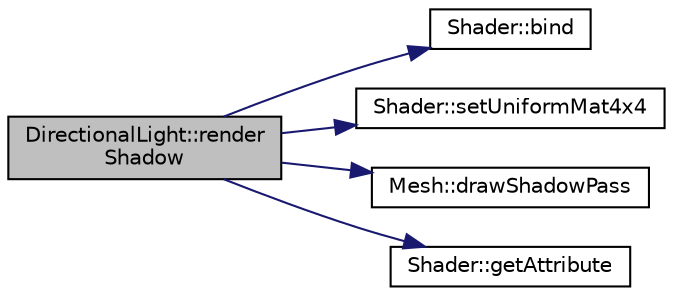 digraph "DirectionalLight::renderShadow"
{
  edge [fontname="Helvetica",fontsize="10",labelfontname="Helvetica",labelfontsize="10"];
  node [fontname="Helvetica",fontsize="10",shape=record];
  rankdir="LR";
  Node1 [label="DirectionalLight::render\lShadow",height=0.2,width=0.4,color="black", fillcolor="grey75", style="filled" fontcolor="black"];
  Node1 -> Node2 [color="midnightblue",fontsize="10",style="solid",fontname="Helvetica"];
  Node2 [label="Shader::bind",height=0.2,width=0.4,color="black", fillcolor="white", style="filled",URL="$class_shader.html#a6f6e280a343d6c7662909f7dfbc89ad9",tooltip="Binds this shader object for use in rendering. "];
  Node1 -> Node3 [color="midnightblue",fontsize="10",style="solid",fontname="Helvetica"];
  Node3 [label="Shader::setUniformMat4x4",height=0.2,width=0.4,color="black", fillcolor="white", style="filled",URL="$class_shader.html#a2737cc648540a20b1aae2bb9ee379b17",tooltip="Sends a single 4x4 matrix to the specified location. "];
  Node1 -> Node4 [color="midnightblue",fontsize="10",style="solid",fontname="Helvetica"];
  Node4 [label="Mesh::drawShadowPass",height=0.2,width=0.4,color="black", fillcolor="white", style="filled",URL="$class_mesh.html#ac8f218c96e9f31e9c8b9b69d284244a4",tooltip="Draws the mesh, specifying only vertexes. "];
  Node1 -> Node5 [color="midnightblue",fontsize="10",style="solid",fontname="Helvetica"];
  Node5 [label="Shader::getAttribute",height=0.2,width=0.4,color="black", fillcolor="white", style="filled",URL="$class_shader.html#a7dd239254890247f4fea33562321d5a4",tooltip="Returns the location of a specified attribute variable. "];
}
